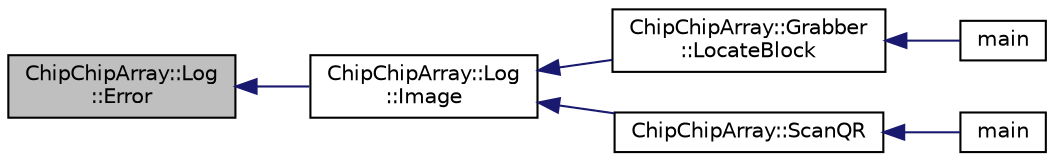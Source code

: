 digraph "ChipChipArray::Log::Error"
{
  edge [fontname="Helvetica",fontsize="10",labelfontname="Helvetica",labelfontsize="10"];
  node [fontname="Helvetica",fontsize="10",shape=record];
  rankdir="LR";
  Node1 [label="ChipChipArray::Log\l::Error",height=0.2,width=0.4,color="black", fillcolor="grey75", style="filled", fontcolor="black"];
  Node1 -> Node2 [dir="back",color="midnightblue",fontsize="10",style="solid"];
  Node2 [label="ChipChipArray::Log\l::Image",height=0.2,width=0.4,color="black", fillcolor="white", style="filled",URL="$classChipChipArray_1_1Log.html#a65bbab057c8b1453f9e4efcfee7522c4"];
  Node2 -> Node3 [dir="back",color="midnightblue",fontsize="10",style="solid"];
  Node3 [label="ChipChipArray::Grabber\l::LocateBlock",height=0.2,width=0.4,color="black", fillcolor="white", style="filled",URL="$classChipChipArray_1_1Grabber.html#a86bc18ecf71c7ff4e324df0467af124a"];
  Node3 -> Node4 [dir="back",color="midnightblue",fontsize="10",style="solid"];
  Node4 [label="main",height=0.2,width=0.4,color="black", fillcolor="white", style="filled",URL="$cv__test_8cpp.html#ae66f6b31b5ad750f1fe042a706a4e3d4"];
  Node2 -> Node5 [dir="back",color="midnightblue",fontsize="10",style="solid"];
  Node5 [label="ChipChipArray::ScanQR",height=0.2,width=0.4,color="black", fillcolor="white", style="filled",URL="$namespaceChipChipArray.html#a6c7465049b5d408e1a238b6d8ffa887d"];
  Node5 -> Node6 [dir="back",color="midnightblue",fontsize="10",style="solid"];
  Node6 [label="main",height=0.2,width=0.4,color="black", fillcolor="white", style="filled",URL="$qr__test_8cpp.html#ae66f6b31b5ad750f1fe042a706a4e3d4"];
}

